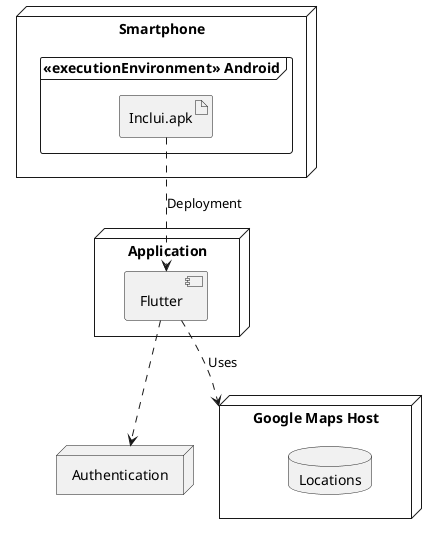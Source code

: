 @startuml PhysicalModel

node "Smartphone" {
    frame "<<executionEnvironment>> Android" {
        artifact "Inclui.apk"
    }
}

node "Application" {
    component "Flutter"
}

node "Google Maps Host" {
    database "Locations"
}


node "Authentication"

' Connections
"Inclui.apk" ..> "Flutter" : Deployment
"Flutter" ..> "Google Maps Host" : Uses
"Flutter" ..> "Authentication"

@enduml